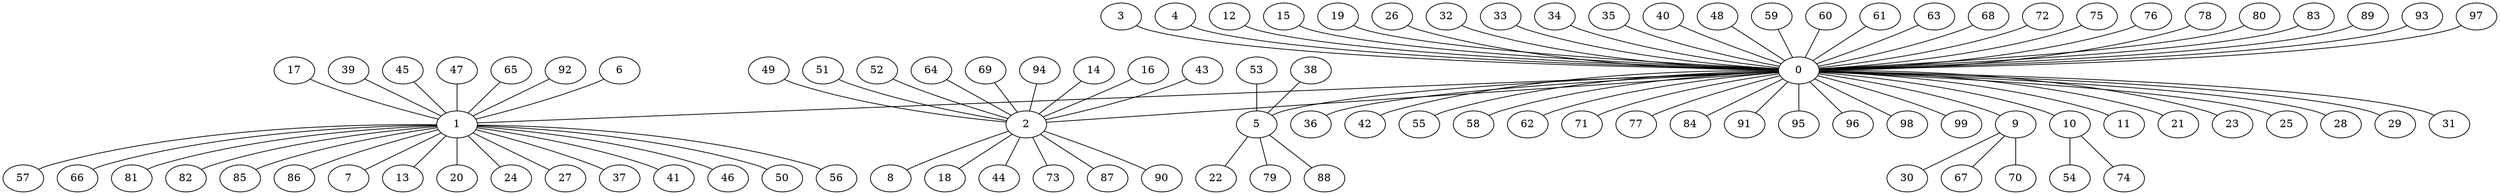 graph BFS_grafoGilbert_100_30  {
0;
1;
2;
5;
9;
10;
11;
21;
23;
25;
28;
29;
31;
36;
42;
55;
58;
62;
71;
77;
84;
91;
95;
96;
98;
99;
3;
4;
12;
15;
19;
26;
32;
33;
34;
35;
40;
48;
59;
60;
61;
63;
68;
72;
75;
76;
78;
80;
83;
89;
93;
97;
7;
13;
20;
24;
27;
37;
41;
46;
50;
56;
57;
66;
81;
82;
85;
86;
6;
17;
39;
45;
47;
65;
92;
8;
18;
44;
73;
87;
90;
14;
16;
43;
49;
51;
52;
64;
69;
94;
22;
79;
88;
38;
53;
30;
67;
70;
54;
74;
0 -- 1;
0 -- 2;
0 -- 5;
0 -- 9;
0 -- 10;
0 -- 11;
0 -- 21;
0 -- 23;
0 -- 25;
0 -- 28;
0 -- 29;
0 -- 31;
0 -- 36;
0 -- 42;
0 -- 55;
0 -- 58;
0 -- 62;
0 -- 71;
0 -- 77;
0 -- 84;
0 -- 91;
0 -- 95;
0 -- 96;
0 -- 98;
0 -- 99;
3 -- 0;
4 -- 0;
12 -- 0;
15 -- 0;
19 -- 0;
26 -- 0;
32 -- 0;
33 -- 0;
34 -- 0;
35 -- 0;
40 -- 0;
48 -- 0;
59 -- 0;
60 -- 0;
61 -- 0;
63 -- 0;
68 -- 0;
72 -- 0;
75 -- 0;
76 -- 0;
78 -- 0;
80 -- 0;
83 -- 0;
89 -- 0;
93 -- 0;
97 -- 0;
1 -- 7;
1 -- 13;
1 -- 20;
1 -- 24;
1 -- 27;
1 -- 37;
1 -- 41;
1 -- 46;
1 -- 50;
1 -- 56;
1 -- 57;
1 -- 66;
1 -- 81;
1 -- 82;
1 -- 85;
1 -- 86;
6 -- 1;
17 -- 1;
39 -- 1;
45 -- 1;
47 -- 1;
65 -- 1;
92 -- 1;
2 -- 8;
2 -- 18;
2 -- 44;
2 -- 73;
2 -- 87;
2 -- 90;
14 -- 2;
16 -- 2;
43 -- 2;
49 -- 2;
51 -- 2;
52 -- 2;
64 -- 2;
69 -- 2;
94 -- 2;
5 -- 22;
5 -- 79;
5 -- 88;
38 -- 5;
53 -- 5;
9 -- 30;
9 -- 67;
9 -- 70;
10 -- 54;
10 -- 74;
}